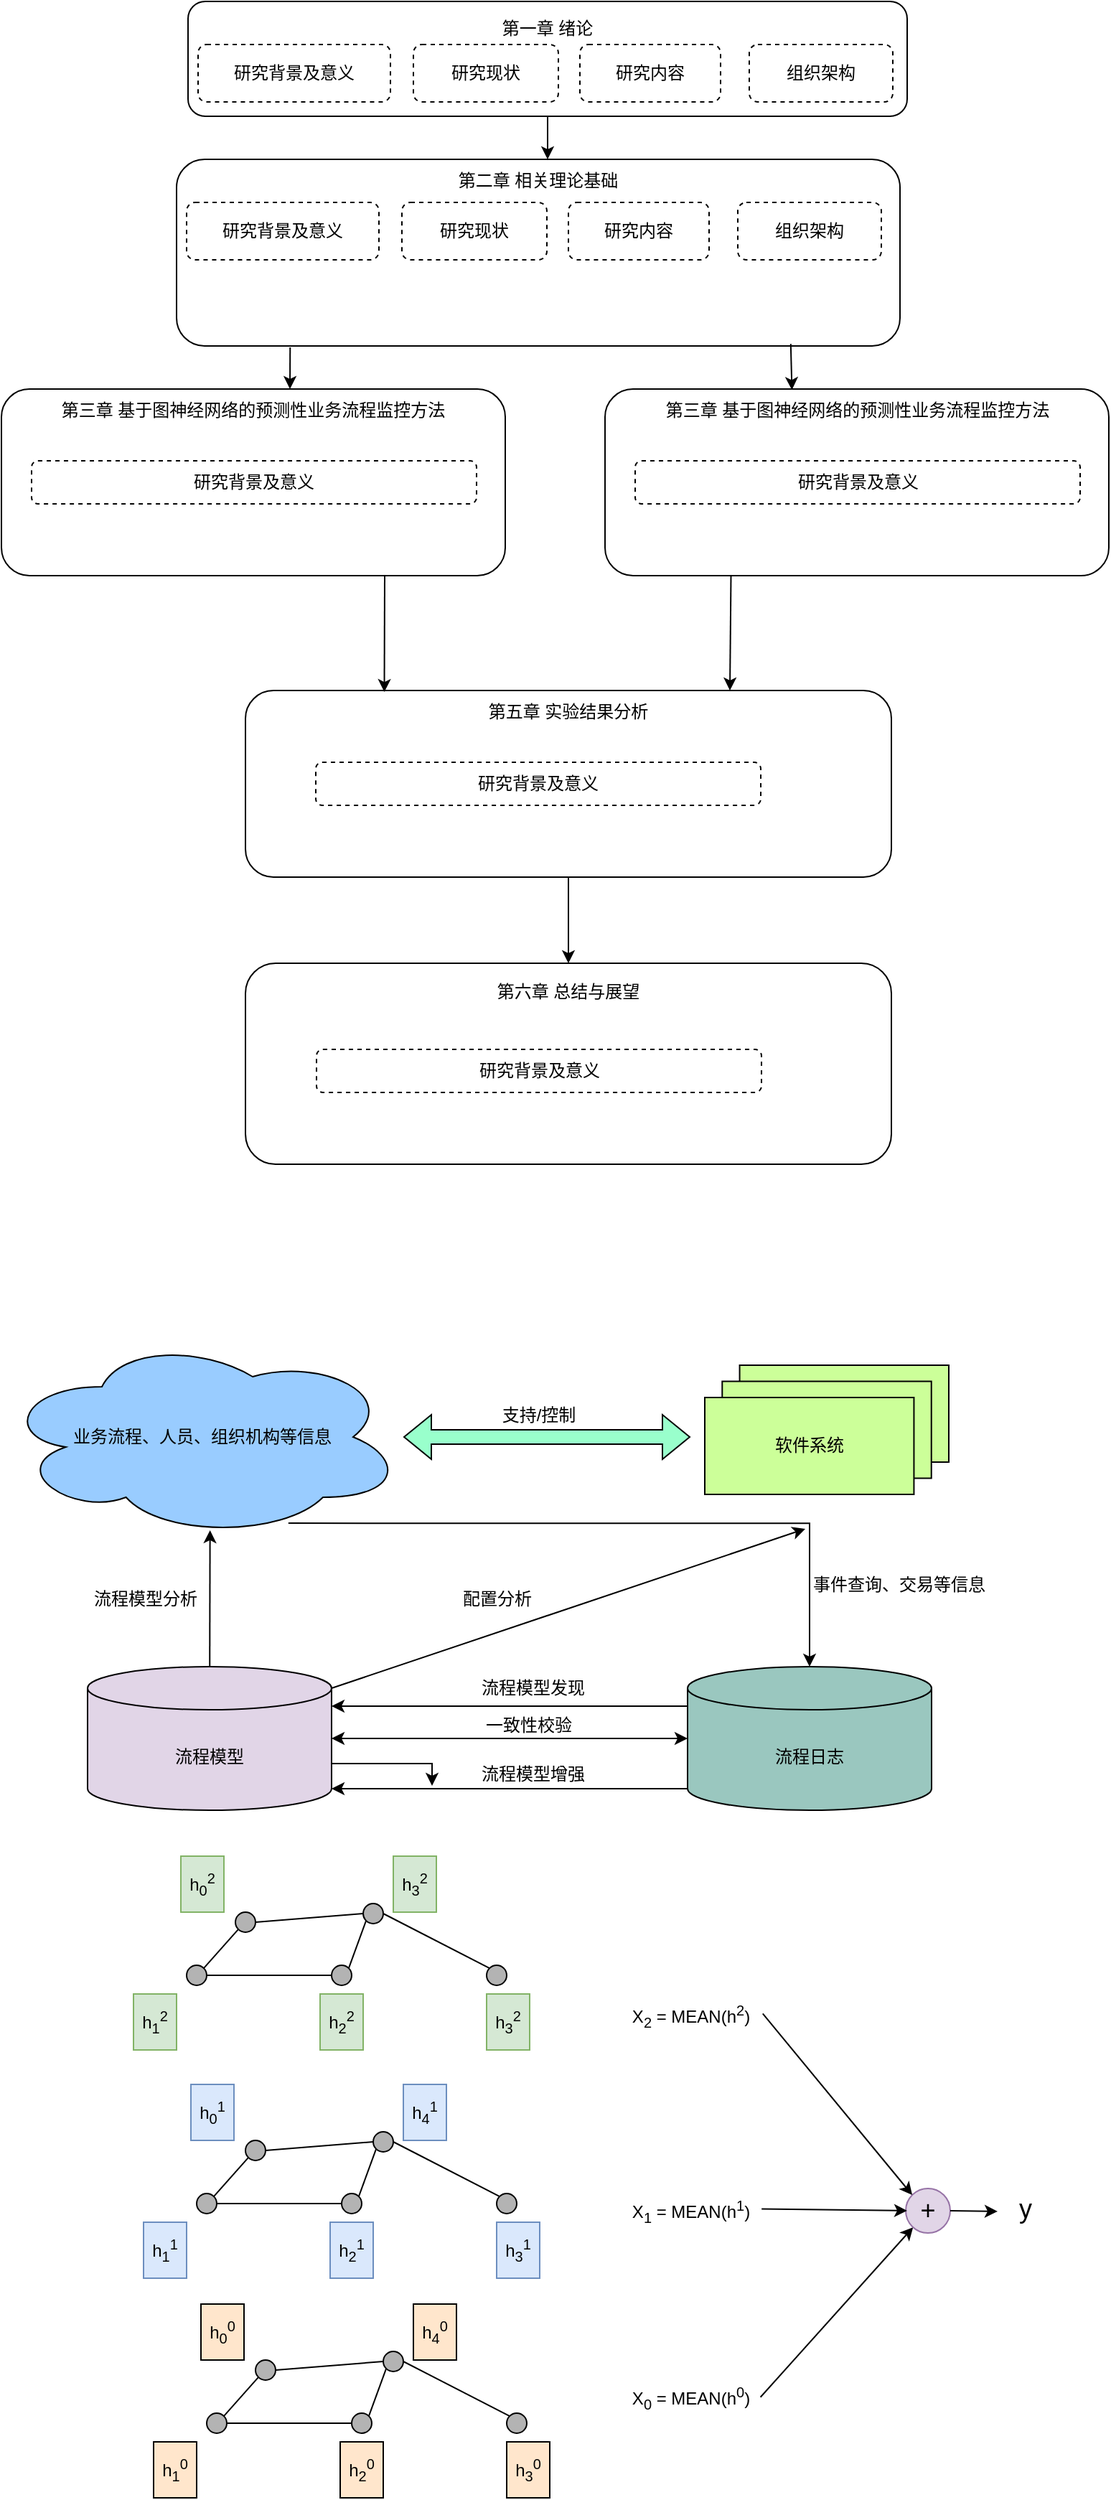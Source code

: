 <mxfile version="26.0.13">
  <diagram name="第 1 页" id="_QlsWhL8awDRomTz16vz">
    <mxGraphModel dx="939" dy="1727" grid="0" gridSize="10" guides="1" tooltips="1" connect="1" arrows="1" fold="1" page="1" pageScale="1" pageWidth="827" pageHeight="1169" math="0" shadow="0">
      <root>
        <mxCell id="0" />
        <mxCell id="1" parent="0" />
        <mxCell id="jZfTcSRhd4EUPfGEfvjz-1" value="业务流程、人员、组织机构等信息" style="ellipse;shape=cloud;whiteSpace=wrap;html=1;fillColor=#99CCFF;" parent="1" vertex="1">
          <mxGeometry x="40" y="70" width="280" height="140" as="geometry" />
        </mxCell>
        <mxCell id="jZfTcSRhd4EUPfGEfvjz-5" value="流程模型" style="shape=cylinder3;whiteSpace=wrap;html=1;boundedLbl=1;backgroundOutline=1;size=15;fillColor=#E1D5E7;" parent="1" vertex="1">
          <mxGeometry x="100" y="300" width="170" height="100" as="geometry" />
        </mxCell>
        <mxCell id="jZfTcSRhd4EUPfGEfvjz-6" value="流程日志" style="shape=cylinder3;whiteSpace=wrap;html=1;boundedLbl=1;backgroundOutline=1;size=15;fillColor=#9AC7BF;" parent="1" vertex="1">
          <mxGeometry x="518" y="300" width="170" height="100" as="geometry" />
        </mxCell>
        <mxCell id="jZfTcSRhd4EUPfGEfvjz-7" value="" style="shape=flexArrow;endArrow=classic;startArrow=classic;html=1;rounded=0;fillColor=#99FFCC;" parent="1" source="jZfTcSRhd4EUPfGEfvjz-1" edge="1">
          <mxGeometry width="100" height="100" relative="1" as="geometry">
            <mxPoint x="344" y="144.5" as="sourcePoint" />
            <mxPoint x="520" y="140" as="targetPoint" />
          </mxGeometry>
        </mxCell>
        <mxCell id="jZfTcSRhd4EUPfGEfvjz-9" value="支持/控制" style="text;html=1;align=center;verticalAlign=middle;resizable=0;points=[];autosize=1;strokeColor=none;fillColor=none;" parent="1" vertex="1">
          <mxGeometry x="379" y="110" width="70" height="30" as="geometry" />
        </mxCell>
        <mxCell id="jZfTcSRhd4EUPfGEfvjz-10" value="" style="endArrow=classic;html=1;rounded=0;entryX=0.519;entryY=0.964;entryDx=0;entryDy=0;entryPerimeter=0;" parent="1" source="jZfTcSRhd4EUPfGEfvjz-5" target="jZfTcSRhd4EUPfGEfvjz-1" edge="1">
          <mxGeometry width="50" height="50" relative="1" as="geometry">
            <mxPoint x="140" y="260" as="sourcePoint" />
            <mxPoint x="190" y="210" as="targetPoint" />
          </mxGeometry>
        </mxCell>
        <mxCell id="jZfTcSRhd4EUPfGEfvjz-12" value="" style="endArrow=classic;html=1;rounded=0;exitX=1;exitY=0;exitDx=0;exitDy=15;exitPerimeter=0;" parent="1" source="jZfTcSRhd4EUPfGEfvjz-5" edge="1">
          <mxGeometry width="50" height="50" relative="1" as="geometry">
            <mxPoint x="390" y="300" as="sourcePoint" />
            <mxPoint x="600" y="204" as="targetPoint" />
          </mxGeometry>
        </mxCell>
        <mxCell id="jZfTcSRhd4EUPfGEfvjz-13" value="" style="endArrow=classic;html=1;rounded=0;entryX=1;entryY=0;entryDx=0;entryDy=27.5;entryPerimeter=0;exitX=0;exitY=0;exitDx=0;exitDy=27.5;exitPerimeter=0;" parent="1" source="jZfTcSRhd4EUPfGEfvjz-6" target="jZfTcSRhd4EUPfGEfvjz-5" edge="1">
          <mxGeometry width="50" height="50" relative="1" as="geometry">
            <mxPoint x="420" y="380" as="sourcePoint" />
            <mxPoint x="510" y="328" as="targetPoint" />
          </mxGeometry>
        </mxCell>
        <mxCell id="jZfTcSRhd4EUPfGEfvjz-14" value="" style="endArrow=classic;startArrow=classic;html=1;rounded=0;exitX=1;exitY=0.5;exitDx=0;exitDy=0;exitPerimeter=0;entryX=0;entryY=0.5;entryDx=0;entryDy=0;entryPerimeter=0;" parent="1" source="jZfTcSRhd4EUPfGEfvjz-5" target="jZfTcSRhd4EUPfGEfvjz-6" edge="1">
          <mxGeometry width="50" height="50" relative="1" as="geometry">
            <mxPoint x="390" y="300" as="sourcePoint" />
            <mxPoint x="440" y="250" as="targetPoint" />
          </mxGeometry>
        </mxCell>
        <mxCell id="jZfTcSRhd4EUPfGEfvjz-15" value="" style="endArrow=classic;html=1;rounded=0;exitX=0;exitY=1;exitDx=0;exitDy=-15;exitPerimeter=0;entryX=1;entryY=1;entryDx=0;entryDy=-15;entryPerimeter=0;" parent="1" source="jZfTcSRhd4EUPfGEfvjz-6" target="jZfTcSRhd4EUPfGEfvjz-5" edge="1">
          <mxGeometry width="50" height="50" relative="1" as="geometry">
            <mxPoint x="390" y="300" as="sourcePoint" />
            <mxPoint x="280" y="360" as="targetPoint" />
          </mxGeometry>
        </mxCell>
        <mxCell id="jZfTcSRhd4EUPfGEfvjz-17" value="" style="endArrow=classic;html=1;rounded=0;edgeStyle=orthogonalEdgeStyle;exitX=0.714;exitY=0.929;exitDx=0;exitDy=0;exitPerimeter=0;entryX=0.5;entryY=0;entryDx=0;entryDy=0;entryPerimeter=0;" parent="1" source="jZfTcSRhd4EUPfGEfvjz-1" target="jZfTcSRhd4EUPfGEfvjz-6" edge="1">
          <mxGeometry width="50" height="50" relative="1" as="geometry">
            <mxPoint x="490" y="300" as="sourcePoint" />
            <mxPoint x="440" y="250" as="targetPoint" />
            <Array as="points">
              <mxPoint x="603" y="200" />
            </Array>
          </mxGeometry>
        </mxCell>
        <mxCell id="jZfTcSRhd4EUPfGEfvjz-18" value="" style="endArrow=classic;html=1;rounded=0;edgeStyle=orthogonalEdgeStyle;exitX=1;exitY=0;exitDx=0;exitDy=67.5;exitPerimeter=0;" parent="1" source="jZfTcSRhd4EUPfGEfvjz-5" edge="1">
          <mxGeometry width="50" height="50" relative="1" as="geometry">
            <mxPoint x="270" y="350" as="sourcePoint" />
            <mxPoint x="340" y="383" as="targetPoint" />
            <Array as="points">
              <mxPoint x="340" y="368" />
            </Array>
          </mxGeometry>
        </mxCell>
        <mxCell id="jZfTcSRhd4EUPfGEfvjz-19" value="" style="group" parent="1" vertex="1" connectable="0">
          <mxGeometry x="530" y="90" width="170" height="90" as="geometry" />
        </mxCell>
        <mxCell id="jZfTcSRhd4EUPfGEfvjz-2" value="软件系统" style="rounded=0;whiteSpace=wrap;html=1;fillColor=#CCFF99;" parent="jZfTcSRhd4EUPfGEfvjz-19" vertex="1">
          <mxGeometry x="24.286" width="145.714" height="67.5" as="geometry" />
        </mxCell>
        <mxCell id="jZfTcSRhd4EUPfGEfvjz-3" value="软件系统" style="rounded=0;whiteSpace=wrap;html=1;fillColor=#CCFF99;" parent="jZfTcSRhd4EUPfGEfvjz-19" vertex="1">
          <mxGeometry x="12.143" y="11.25" width="145.714" height="67.5" as="geometry" />
        </mxCell>
        <mxCell id="jZfTcSRhd4EUPfGEfvjz-4" value="软件系统" style="rounded=0;whiteSpace=wrap;html=1;fillColor=#CCFF99;" parent="jZfTcSRhd4EUPfGEfvjz-19" vertex="1">
          <mxGeometry y="22.5" width="145.714" height="67.5" as="geometry" />
        </mxCell>
        <mxCell id="jZfTcSRhd4EUPfGEfvjz-20" value="流程模型分析" style="text;html=1;align=center;verticalAlign=middle;resizable=0;points=[];autosize=1;strokeColor=none;fillColor=none;" parent="1" vertex="1">
          <mxGeometry x="90" y="238" width="100" height="30" as="geometry" />
        </mxCell>
        <mxCell id="jZfTcSRhd4EUPfGEfvjz-21" value="配置分析" style="text;html=1;align=center;verticalAlign=middle;resizable=0;points=[];autosize=1;strokeColor=none;fillColor=none;" parent="1" vertex="1">
          <mxGeometry x="350" y="238" width="70" height="30" as="geometry" />
        </mxCell>
        <mxCell id="jZfTcSRhd4EUPfGEfvjz-22" value="事件查询、交易等信息" style="text;html=1;align=center;verticalAlign=middle;resizable=0;points=[];autosize=1;strokeColor=none;fillColor=none;" parent="1" vertex="1">
          <mxGeometry x="595" y="228" width="140" height="30" as="geometry" />
        </mxCell>
        <mxCell id="jZfTcSRhd4EUPfGEfvjz-23" value="流程模型发现" style="text;html=1;align=center;verticalAlign=middle;resizable=0;points=[];autosize=1;strokeColor=none;fillColor=none;" parent="1" vertex="1">
          <mxGeometry x="360" y="300" width="100" height="30" as="geometry" />
        </mxCell>
        <mxCell id="jZfTcSRhd4EUPfGEfvjz-24" value="一致性校验" style="text;html=1;align=center;verticalAlign=middle;resizable=0;points=[];autosize=1;strokeColor=none;fillColor=none;" parent="1" vertex="1">
          <mxGeometry x="367" y="326" width="80" height="30" as="geometry" />
        </mxCell>
        <mxCell id="jZfTcSRhd4EUPfGEfvjz-25" value="流程模型增强" style="text;html=1;align=center;verticalAlign=middle;resizable=0;points=[];autosize=1;strokeColor=none;fillColor=none;" parent="1" vertex="1">
          <mxGeometry x="360" y="360" width="100" height="30" as="geometry" />
        </mxCell>
        <mxCell id="jZfTcSRhd4EUPfGEfvjz-27" value="h&lt;sub&gt;1&lt;/sub&gt;&lt;sup&gt;2&lt;/sup&gt;" style="rounded=0;whiteSpace=wrap;html=1;fillColor=#d5e8d4;strokeColor=#82b366;" parent="1" vertex="1">
          <mxGeometry x="132" y="528" width="30" height="39" as="geometry" />
        </mxCell>
        <mxCell id="jZfTcSRhd4EUPfGEfvjz-28" value="h&lt;sub&gt;0&lt;/sub&gt;&lt;sup&gt;2&lt;/sup&gt;" style="rounded=0;whiteSpace=wrap;html=1;fillColor=#d5e8d4;strokeColor=#82b366;" parent="1" vertex="1">
          <mxGeometry x="165" y="432" width="30" height="39" as="geometry" />
        </mxCell>
        <mxCell id="jZfTcSRhd4EUPfGEfvjz-29" value="h&lt;sub&gt;3&lt;/sub&gt;&lt;sup&gt;2&lt;/sup&gt;" style="rounded=0;whiteSpace=wrap;html=1;fillColor=#d5e8d4;strokeColor=#82b366;" parent="1" vertex="1">
          <mxGeometry x="313" y="432" width="30" height="39" as="geometry" />
        </mxCell>
        <mxCell id="jZfTcSRhd4EUPfGEfvjz-30" value="h&lt;sub&gt;2&lt;/sub&gt;&lt;sup&gt;2&lt;/sup&gt;" style="rounded=0;whiteSpace=wrap;html=1;fillColor=#d5e8d4;strokeColor=#82b366;" parent="1" vertex="1">
          <mxGeometry x="262" y="528" width="30" height="39" as="geometry" />
        </mxCell>
        <mxCell id="jZfTcSRhd4EUPfGEfvjz-31" value="h&lt;sub&gt;3&lt;/sub&gt;&lt;sup&gt;2&lt;/sup&gt;" style="rounded=0;whiteSpace=wrap;html=1;fillColor=#d5e8d4;strokeColor=#82b366;" parent="1" vertex="1">
          <mxGeometry x="378" y="528" width="30" height="39" as="geometry" />
        </mxCell>
        <mxCell id="jZfTcSRhd4EUPfGEfvjz-32" value="&lt;span style=&quot;color: rgba(0, 0, 0, 0); font-family: monospace; font-size: 0px; text-align: start; text-wrap-mode: nowrap;&quot;&gt;%3CmxGraphModel%3E%3Croot%3E%3CmxCell%20id%3D%220%22%2F%3E%3CmxCell%20id%3D%221%22%20parent%3D%220%22%2F%3E%3CmxCell%20id%3D%222%22%20value%3D%22%22%20style%3D%22ellipse%3BwhiteSpace%3Dwrap%3Bhtml%3D1%3Baspect%3Dfixed%3B%22%20vertex%3D%221%22%20parent%3D%221%22%3E%3CmxGeometry%20x%3D%22203%22%20y%3D%22465%22%20width%3D%2214%22%20height%3D%2214%22%20as%3D%22geometry%22%2F%3E%3C%2FmxCell%3E%3C%2Froot%3E%3C%2FmxGraphModel%3E&lt;/span&gt;" style="ellipse;whiteSpace=wrap;html=1;aspect=fixed;fillColor=#B3B3B3;" parent="1" vertex="1">
          <mxGeometry x="203" y="471" width="14" height="14" as="geometry" />
        </mxCell>
        <mxCell id="jZfTcSRhd4EUPfGEfvjz-33" value="" style="ellipse;whiteSpace=wrap;html=1;aspect=fixed;fillColor=#B3B3B3;" parent="1" vertex="1">
          <mxGeometry x="292" y="465" width="14" height="14" as="geometry" />
        </mxCell>
        <mxCell id="jZfTcSRhd4EUPfGEfvjz-34" value="&lt;span style=&quot;color: rgba(0, 0, 0, 0); font-family: monospace; font-size: 0px; text-align: start; text-wrap-mode: nowrap;&quot;&gt;%3CmxGraphModel%3E%3Croot%3E%3CmxCell%20id%3D%220%22%2F%3E%3CmxCell%20id%3D%221%22%20parent%3D%220%22%2F%3E%3CmxCell%20id%3D%222%22%20value%3D%22%22%20style%3D%22ellipse%3BwhiteSpace%3Dwrap%3Bhtml%3D1%3Baspect%3Dfixed%3B%22%20vertex%3D%221%22%20parent%3D%221%22%3E%3CmxGeometry%20x%3D%22203%22%20y%3D%22465%22%20width%3D%2214%22%20height%3D%2214%22%20as%3D%22geometry%22%2F%3E%3C%2FmxCell%3E%3C%2Froot%3E%3C%2FmxGraphModel%3E&lt;/span&gt;" style="ellipse;whiteSpace=wrap;html=1;aspect=fixed;fillColor=#B3B3B3;" parent="1" vertex="1">
          <mxGeometry x="169" y="508" width="14" height="14" as="geometry" />
        </mxCell>
        <mxCell id="jZfTcSRhd4EUPfGEfvjz-35" value="&lt;span style=&quot;color: rgba(0, 0, 0, 0); font-family: monospace; font-size: 0px; text-align: start; text-wrap-mode: nowrap;&quot;&gt;%3CmxGraphModel%3E%3Croot%3E%3CmxCell%20id%3D%220%22%2F%3E%3CmxCell%20id%3D%221%22%20parent%3D%220%22%2F%3E%3CmxCell%20id%3D%222%22%20value%3D%22%22%20style%3D%22ellipse%3BwhiteSpace%3Dwrap%3Bhtml%3D1%3Baspect%3Dfixed%3B%22%20vertex%3D%221%22%20parent%3D%221%22%3E%3CmxGeometry%20x%3D%22203%22%20y%3D%22465%22%20width%3D%2214%22%20height%3D%2214%22%20as%3D%22geometry%22%2F%3E%3C%2FmxCell%3E%3C%2Froot%3E%3C%2FmxGraphModel%3E&lt;/span&gt;" style="ellipse;whiteSpace=wrap;html=1;aspect=fixed;fillColor=#B3B3B3;" parent="1" vertex="1">
          <mxGeometry x="270" y="508" width="14" height="14" as="geometry" />
        </mxCell>
        <mxCell id="jZfTcSRhd4EUPfGEfvjz-36" value="&lt;span style=&quot;color: rgba(0, 0, 0, 0); font-family: monospace; font-size: 0px; text-align: start; text-wrap-mode: nowrap;&quot;&gt;%3CmxGraphModel%3E%3Croot%3E%3CmxCell%20id%3D%220%22%2F%3E%3CmxCell%20id%3D%221%22%20parent%3D%220%22%2F%3E%3CmxCell%20id%3D%222%22%20value%3D%22%22%20style%3D%22ellipse%3BwhiteSpace%3Dwrap%3Bhtml%3D1%3Baspect%3Dfixed%3B%22%20vertex%3D%221%22%20parent%3D%221%22%3E%3CmxGeometry%20x%3D%22203%22%20y%3D%22465%22%20width%3D%2214%22%20height%3D%2214%22%20as%3D%22geometry%22%2F%3E%3C%2FmxCell%3E%3C%2Froot%3E%3C%2FmxGraphModel%3E&lt;/span&gt;" style="ellipse;whiteSpace=wrap;html=1;aspect=fixed;fillColor=#B3B3B3;" parent="1" vertex="1">
          <mxGeometry x="378" y="508" width="14" height="14" as="geometry" />
        </mxCell>
        <mxCell id="jZfTcSRhd4EUPfGEfvjz-39" value="" style="endArrow=none;html=1;rounded=0;exitX=1;exitY=0;exitDx=0;exitDy=0;entryX=0;entryY=1;entryDx=0;entryDy=0;" parent="1" source="jZfTcSRhd4EUPfGEfvjz-34" target="jZfTcSRhd4EUPfGEfvjz-32" edge="1">
          <mxGeometry width="50" height="50" relative="1" as="geometry">
            <mxPoint x="266" y="602" as="sourcePoint" />
            <mxPoint x="316" y="552" as="targetPoint" />
          </mxGeometry>
        </mxCell>
        <mxCell id="jZfTcSRhd4EUPfGEfvjz-40" value="" style="endArrow=none;html=1;rounded=0;exitX=1;exitY=0.5;exitDx=0;exitDy=0;entryX=0;entryY=0.5;entryDx=0;entryDy=0;" parent="1" source="jZfTcSRhd4EUPfGEfvjz-34" target="jZfTcSRhd4EUPfGEfvjz-35" edge="1">
          <mxGeometry width="50" height="50" relative="1" as="geometry">
            <mxPoint x="191" y="520" as="sourcePoint" />
            <mxPoint x="215" y="493" as="targetPoint" />
          </mxGeometry>
        </mxCell>
        <mxCell id="jZfTcSRhd4EUPfGEfvjz-41" value="" style="endArrow=none;html=1;rounded=0;exitX=0;exitY=0.5;exitDx=0;exitDy=0;entryX=1;entryY=0.5;entryDx=0;entryDy=0;" parent="1" source="jZfTcSRhd4EUPfGEfvjz-33" target="jZfTcSRhd4EUPfGEfvjz-32" edge="1">
          <mxGeometry width="50" height="50" relative="1" as="geometry">
            <mxPoint x="201" y="530" as="sourcePoint" />
            <mxPoint x="225" y="503" as="targetPoint" />
          </mxGeometry>
        </mxCell>
        <mxCell id="jZfTcSRhd4EUPfGEfvjz-42" value="" style="endArrow=none;html=1;rounded=0;exitX=1;exitY=0;exitDx=0;exitDy=0;entryX=0;entryY=1;entryDx=0;entryDy=0;" parent="1" source="jZfTcSRhd4EUPfGEfvjz-35" target="jZfTcSRhd4EUPfGEfvjz-33" edge="1">
          <mxGeometry width="50" height="50" relative="1" as="geometry">
            <mxPoint x="211" y="540" as="sourcePoint" />
            <mxPoint x="235" y="513" as="targetPoint" />
          </mxGeometry>
        </mxCell>
        <mxCell id="jZfTcSRhd4EUPfGEfvjz-43" value="" style="endArrow=none;html=1;rounded=0;exitX=0;exitY=0;exitDx=0;exitDy=0;entryX=1;entryY=0.5;entryDx=0;entryDy=0;entryPerimeter=0;" parent="1" source="jZfTcSRhd4EUPfGEfvjz-36" target="jZfTcSRhd4EUPfGEfvjz-33" edge="1">
          <mxGeometry width="50" height="50" relative="1" as="geometry">
            <mxPoint x="221" y="550" as="sourcePoint" />
            <mxPoint x="245" y="523" as="targetPoint" />
          </mxGeometry>
        </mxCell>
        <mxCell id="jZfTcSRhd4EUPfGEfvjz-44" value="h&lt;sub&gt;1&lt;/sub&gt;&lt;sup&gt;1&lt;/sup&gt;" style="rounded=0;whiteSpace=wrap;html=1;fillColor=#dae8fc;strokeColor=#6c8ebf;" parent="1" vertex="1">
          <mxGeometry x="139" y="687" width="30" height="39" as="geometry" />
        </mxCell>
        <mxCell id="jZfTcSRhd4EUPfGEfvjz-45" value="h&lt;sub&gt;0&lt;/sub&gt;&lt;sup&gt;1&lt;/sup&gt;" style="rounded=0;whiteSpace=wrap;html=1;fillColor=#dae8fc;strokeColor=#6c8ebf;" parent="1" vertex="1">
          <mxGeometry x="172" y="591" width="30" height="39" as="geometry" />
        </mxCell>
        <mxCell id="jZfTcSRhd4EUPfGEfvjz-46" value="h&lt;sub&gt;4&lt;/sub&gt;&lt;sup&gt;1&lt;/sup&gt;" style="rounded=0;whiteSpace=wrap;html=1;fillColor=#dae8fc;strokeColor=#6c8ebf;" parent="1" vertex="1">
          <mxGeometry x="320" y="591" width="30" height="39" as="geometry" />
        </mxCell>
        <mxCell id="jZfTcSRhd4EUPfGEfvjz-47" value="h&lt;sub&gt;2&lt;/sub&gt;&lt;sup&gt;1&lt;/sup&gt;" style="rounded=0;whiteSpace=wrap;html=1;fillColor=#dae8fc;strokeColor=#6c8ebf;" parent="1" vertex="1">
          <mxGeometry x="269" y="687" width="30" height="39" as="geometry" />
        </mxCell>
        <mxCell id="jZfTcSRhd4EUPfGEfvjz-48" value="h&lt;sub&gt;3&lt;/sub&gt;&lt;sup&gt;1&lt;/sup&gt;" style="rounded=0;whiteSpace=wrap;html=1;fillColor=#dae8fc;strokeColor=#6c8ebf;" parent="1" vertex="1">
          <mxGeometry x="385" y="687" width="30" height="39" as="geometry" />
        </mxCell>
        <mxCell id="jZfTcSRhd4EUPfGEfvjz-49" value="&lt;span style=&quot;color: rgba(0, 0, 0, 0); font-family: monospace; font-size: 0px; text-align: start; text-wrap-mode: nowrap;&quot;&gt;%3CmxGraphModel%3E%3Croot%3E%3CmxCell%20id%3D%220%22%2F%3E%3CmxCell%20id%3D%221%22%20parent%3D%220%22%2F%3E%3CmxCell%20id%3D%222%22%20value%3D%22%22%20style%3D%22ellipse%3BwhiteSpace%3Dwrap%3Bhtml%3D1%3Baspect%3Dfixed%3B%22%20vertex%3D%221%22%20parent%3D%221%22%3E%3CmxGeometry%20x%3D%22203%22%20y%3D%22465%22%20width%3D%2214%22%20height%3D%2214%22%20as%3D%22geometry%22%2F%3E%3C%2FmxCell%3E%3C%2Froot%3E%3C%2FmxGraphModel%3E&lt;/span&gt;" style="ellipse;whiteSpace=wrap;html=1;aspect=fixed;fillColor=#B3B3B3;" parent="1" vertex="1">
          <mxGeometry x="210" y="630" width="14" height="14" as="geometry" />
        </mxCell>
        <mxCell id="jZfTcSRhd4EUPfGEfvjz-50" value="" style="ellipse;whiteSpace=wrap;html=1;aspect=fixed;fillColor=#B3B3B3;" parent="1" vertex="1">
          <mxGeometry x="299" y="624" width="14" height="14" as="geometry" />
        </mxCell>
        <mxCell id="jZfTcSRhd4EUPfGEfvjz-51" value="&lt;span style=&quot;color: rgba(0, 0, 0, 0); font-family: monospace; font-size: 0px; text-align: start; text-wrap-mode: nowrap;&quot;&gt;%3CmxGraphModel%3E%3Croot%3E%3CmxCell%20id%3D%220%22%2F%3E%3CmxCell%20id%3D%221%22%20parent%3D%220%22%2F%3E%3CmxCell%20id%3D%222%22%20value%3D%22%22%20style%3D%22ellipse%3BwhiteSpace%3Dwrap%3Bhtml%3D1%3Baspect%3Dfixed%3B%22%20vertex%3D%221%22%20parent%3D%221%22%3E%3CmxGeometry%20x%3D%22203%22%20y%3D%22465%22%20width%3D%2214%22%20height%3D%2214%22%20as%3D%22geometry%22%2F%3E%3C%2FmxCell%3E%3C%2Froot%3E%3C%2FmxGraphModel%3E&lt;/span&gt;" style="ellipse;whiteSpace=wrap;html=1;aspect=fixed;fillColor=#B3B3B3;" parent="1" vertex="1">
          <mxGeometry x="176" y="667" width="14" height="14" as="geometry" />
        </mxCell>
        <mxCell id="jZfTcSRhd4EUPfGEfvjz-52" value="&lt;span style=&quot;color: rgba(0, 0, 0, 0); font-family: monospace; font-size: 0px; text-align: start; text-wrap-mode: nowrap;&quot;&gt;%3CmxGraphModel%3E%3Croot%3E%3CmxCell%20id%3D%220%22%2F%3E%3CmxCell%20id%3D%221%22%20parent%3D%220%22%2F%3E%3CmxCell%20id%3D%222%22%20value%3D%22%22%20style%3D%22ellipse%3BwhiteSpace%3Dwrap%3Bhtml%3D1%3Baspect%3Dfixed%3B%22%20vertex%3D%221%22%20parent%3D%221%22%3E%3CmxGeometry%20x%3D%22203%22%20y%3D%22465%22%20width%3D%2214%22%20height%3D%2214%22%20as%3D%22geometry%22%2F%3E%3C%2FmxCell%3E%3C%2Froot%3E%3C%2FmxGraphModel%3E&lt;/span&gt;" style="ellipse;whiteSpace=wrap;html=1;aspect=fixed;fillColor=#B3B3B3;" parent="1" vertex="1">
          <mxGeometry x="277" y="667" width="14" height="14" as="geometry" />
        </mxCell>
        <mxCell id="jZfTcSRhd4EUPfGEfvjz-53" value="&lt;span style=&quot;color: rgba(0, 0, 0, 0); font-family: monospace; font-size: 0px; text-align: start; text-wrap-mode: nowrap;&quot;&gt;%3CmxGraphModel%3E%3Croot%3E%3CmxCell%20id%3D%220%22%2F%3E%3CmxCell%20id%3D%221%22%20parent%3D%220%22%2F%3E%3CmxCell%20id%3D%222%22%20value%3D%22%22%20style%3D%22ellipse%3BwhiteSpace%3Dwrap%3Bhtml%3D1%3Baspect%3Dfixed%3B%22%20vertex%3D%221%22%20parent%3D%221%22%3E%3CmxGeometry%20x%3D%22203%22%20y%3D%22465%22%20width%3D%2214%22%20height%3D%2214%22%20as%3D%22geometry%22%2F%3E%3C%2FmxCell%3E%3C%2Froot%3E%3C%2FmxGraphModel%3E&lt;/span&gt;" style="ellipse;whiteSpace=wrap;html=1;aspect=fixed;fillColor=#B3B3B3;" parent="1" vertex="1">
          <mxGeometry x="385" y="667" width="14" height="14" as="geometry" />
        </mxCell>
        <mxCell id="jZfTcSRhd4EUPfGEfvjz-54" value="" style="endArrow=none;html=1;rounded=0;exitX=1;exitY=0;exitDx=0;exitDy=0;entryX=0;entryY=1;entryDx=0;entryDy=0;" parent="1" source="jZfTcSRhd4EUPfGEfvjz-51" target="jZfTcSRhd4EUPfGEfvjz-49" edge="1">
          <mxGeometry width="50" height="50" relative="1" as="geometry">
            <mxPoint x="273" y="761" as="sourcePoint" />
            <mxPoint x="323" y="711" as="targetPoint" />
          </mxGeometry>
        </mxCell>
        <mxCell id="jZfTcSRhd4EUPfGEfvjz-55" value="" style="endArrow=none;html=1;rounded=0;exitX=1;exitY=0.5;exitDx=0;exitDy=0;entryX=0;entryY=0.5;entryDx=0;entryDy=0;" parent="1" source="jZfTcSRhd4EUPfGEfvjz-51" target="jZfTcSRhd4EUPfGEfvjz-52" edge="1">
          <mxGeometry width="50" height="50" relative="1" as="geometry">
            <mxPoint x="198" y="679" as="sourcePoint" />
            <mxPoint x="222" y="652" as="targetPoint" />
          </mxGeometry>
        </mxCell>
        <mxCell id="jZfTcSRhd4EUPfGEfvjz-56" value="" style="endArrow=none;html=1;rounded=0;exitX=0;exitY=0.5;exitDx=0;exitDy=0;entryX=1;entryY=0.5;entryDx=0;entryDy=0;" parent="1" source="jZfTcSRhd4EUPfGEfvjz-50" target="jZfTcSRhd4EUPfGEfvjz-49" edge="1">
          <mxGeometry width="50" height="50" relative="1" as="geometry">
            <mxPoint x="208" y="689" as="sourcePoint" />
            <mxPoint x="232" y="662" as="targetPoint" />
          </mxGeometry>
        </mxCell>
        <mxCell id="jZfTcSRhd4EUPfGEfvjz-57" value="" style="endArrow=none;html=1;rounded=0;exitX=1;exitY=0;exitDx=0;exitDy=0;entryX=0;entryY=1;entryDx=0;entryDy=0;" parent="1" source="jZfTcSRhd4EUPfGEfvjz-52" target="jZfTcSRhd4EUPfGEfvjz-50" edge="1">
          <mxGeometry width="50" height="50" relative="1" as="geometry">
            <mxPoint x="218" y="699" as="sourcePoint" />
            <mxPoint x="242" y="672" as="targetPoint" />
          </mxGeometry>
        </mxCell>
        <mxCell id="jZfTcSRhd4EUPfGEfvjz-58" value="" style="endArrow=none;html=1;rounded=0;exitX=0;exitY=0;exitDx=0;exitDy=0;entryX=1;entryY=0.5;entryDx=0;entryDy=0;entryPerimeter=0;" parent="1" source="jZfTcSRhd4EUPfGEfvjz-53" target="jZfTcSRhd4EUPfGEfvjz-50" edge="1">
          <mxGeometry width="50" height="50" relative="1" as="geometry">
            <mxPoint x="228" y="709" as="sourcePoint" />
            <mxPoint x="252" y="682" as="targetPoint" />
          </mxGeometry>
        </mxCell>
        <mxCell id="jZfTcSRhd4EUPfGEfvjz-74" value="h&lt;sub&gt;1&lt;/sub&gt;&lt;sup&gt;0&lt;/sup&gt;" style="rounded=0;whiteSpace=wrap;html=1;fillColor=#FFE6CC;" parent="1" vertex="1">
          <mxGeometry x="146" y="840" width="30" height="39" as="geometry" />
        </mxCell>
        <mxCell id="jZfTcSRhd4EUPfGEfvjz-75" value="h&lt;sub&gt;0&lt;/sub&gt;&lt;sup&gt;0&lt;/sup&gt;" style="rounded=0;whiteSpace=wrap;html=1;fillColor=#FFE6CC;" parent="1" vertex="1">
          <mxGeometry x="179" y="744" width="30" height="39" as="geometry" />
        </mxCell>
        <mxCell id="jZfTcSRhd4EUPfGEfvjz-76" value="h&lt;sub&gt;4&lt;/sub&gt;&lt;sup&gt;0&lt;/sup&gt;" style="rounded=0;whiteSpace=wrap;html=1;fillColor=#FFE6CC;" parent="1" vertex="1">
          <mxGeometry x="327" y="744" width="30" height="39" as="geometry" />
        </mxCell>
        <mxCell id="jZfTcSRhd4EUPfGEfvjz-77" value="h&lt;sub&gt;2&lt;/sub&gt;&lt;sup&gt;0&lt;/sup&gt;" style="rounded=0;whiteSpace=wrap;html=1;fillColor=#FFE6CC;" parent="1" vertex="1">
          <mxGeometry x="276" y="840" width="30" height="39" as="geometry" />
        </mxCell>
        <mxCell id="jZfTcSRhd4EUPfGEfvjz-78" value="h&lt;sub&gt;3&lt;/sub&gt;&lt;sup&gt;0&lt;/sup&gt;" style="rounded=0;whiteSpace=wrap;html=1;fillColor=#FFE6CC;" parent="1" vertex="1">
          <mxGeometry x="392" y="840" width="30" height="39" as="geometry" />
        </mxCell>
        <mxCell id="jZfTcSRhd4EUPfGEfvjz-79" value="&lt;span style=&quot;color: rgba(0, 0, 0, 0); font-family: monospace; font-size: 0px; text-align: start; text-wrap-mode: nowrap;&quot;&gt;%3CmxGraphModel%3E%3Croot%3E%3CmxCell%20id%3D%220%22%2F%3E%3CmxCell%20id%3D%221%22%20parent%3D%220%22%2F%3E%3CmxCell%20id%3D%222%22%20value%3D%22%22%20style%3D%22ellipse%3BwhiteSpace%3Dwrap%3Bhtml%3D1%3Baspect%3Dfixed%3B%22%20vertex%3D%221%22%20parent%3D%221%22%3E%3CmxGeometry%20x%3D%22203%22%20y%3D%22465%22%20width%3D%2214%22%20height%3D%2214%22%20as%3D%22geometry%22%2F%3E%3C%2FmxCell%3E%3C%2Froot%3E%3C%2FmxGraphModel%3E&lt;/span&gt;" style="ellipse;whiteSpace=wrap;html=1;aspect=fixed;fillColor=#B3B3B3;" parent="1" vertex="1">
          <mxGeometry x="217" y="783" width="14" height="14" as="geometry" />
        </mxCell>
        <mxCell id="jZfTcSRhd4EUPfGEfvjz-80" value="" style="ellipse;whiteSpace=wrap;html=1;aspect=fixed;fillColor=#B3B3B3;" parent="1" vertex="1">
          <mxGeometry x="306" y="777" width="14" height="14" as="geometry" />
        </mxCell>
        <mxCell id="jZfTcSRhd4EUPfGEfvjz-81" value="&lt;span style=&quot;color: rgba(0, 0, 0, 0); font-family: monospace; font-size: 0px; text-align: start; text-wrap-mode: nowrap;&quot;&gt;%3CmxGraphModel%3E%3Croot%3E%3CmxCell%20id%3D%220%22%2F%3E%3CmxCell%20id%3D%221%22%20parent%3D%220%22%2F%3E%3CmxCell%20id%3D%222%22%20value%3D%22%22%20style%3D%22ellipse%3BwhiteSpace%3Dwrap%3Bhtml%3D1%3Baspect%3Dfixed%3B%22%20vertex%3D%221%22%20parent%3D%221%22%3E%3CmxGeometry%20x%3D%22203%22%20y%3D%22465%22%20width%3D%2214%22%20height%3D%2214%22%20as%3D%22geometry%22%2F%3E%3C%2FmxCell%3E%3C%2Froot%3E%3C%2FmxGraphModel%3E&lt;/span&gt;" style="ellipse;whiteSpace=wrap;html=1;aspect=fixed;fillColor=#B3B3B3;" parent="1" vertex="1">
          <mxGeometry x="183" y="820" width="14" height="14" as="geometry" />
        </mxCell>
        <mxCell id="jZfTcSRhd4EUPfGEfvjz-82" value="&lt;span style=&quot;color: rgba(0, 0, 0, 0); font-family: monospace; font-size: 0px; text-align: start; text-wrap-mode: nowrap;&quot;&gt;%3CmxGraphModel%3E%3Croot%3E%3CmxCell%20id%3D%220%22%2F%3E%3CmxCell%20id%3D%221%22%20parent%3D%220%22%2F%3E%3CmxCell%20id%3D%222%22%20value%3D%22%22%20style%3D%22ellipse%3BwhiteSpace%3Dwrap%3Bhtml%3D1%3Baspect%3Dfixed%3B%22%20vertex%3D%221%22%20parent%3D%221%22%3E%3CmxGeometry%20x%3D%22203%22%20y%3D%22465%22%20width%3D%2214%22%20height%3D%2214%22%20as%3D%22geometry%22%2F%3E%3C%2FmxCell%3E%3C%2Froot%3E%3C%2FmxGraphModel%3E&lt;/span&gt;" style="ellipse;whiteSpace=wrap;html=1;aspect=fixed;fillColor=#B3B3B3;" parent="1" vertex="1">
          <mxGeometry x="284" y="820" width="14" height="14" as="geometry" />
        </mxCell>
        <mxCell id="jZfTcSRhd4EUPfGEfvjz-83" value="&lt;span style=&quot;color: rgba(0, 0, 0, 0); font-family: monospace; font-size: 0px; text-align: start; text-wrap-mode: nowrap;&quot;&gt;%3CmxGraphModel%3E%3Croot%3E%3CmxCell%20id%3D%220%22%2F%3E%3CmxCell%20id%3D%221%22%20parent%3D%220%22%2F%3E%3CmxCell%20id%3D%222%22%20value%3D%22%22%20style%3D%22ellipse%3BwhiteSpace%3Dwrap%3Bhtml%3D1%3Baspect%3Dfixed%3B%22%20vertex%3D%221%22%20parent%3D%221%22%3E%3CmxGeometry%20x%3D%22203%22%20y%3D%22465%22%20width%3D%2214%22%20height%3D%2214%22%20as%3D%22geometry%22%2F%3E%3C%2FmxCell%3E%3C%2Froot%3E%3C%2FmxGraphModel%3E&lt;/span&gt;" style="ellipse;whiteSpace=wrap;html=1;aspect=fixed;fillColor=#B3B3B3;" parent="1" vertex="1">
          <mxGeometry x="392" y="820" width="14" height="14" as="geometry" />
        </mxCell>
        <mxCell id="jZfTcSRhd4EUPfGEfvjz-84" value="" style="endArrow=none;html=1;rounded=0;exitX=1;exitY=0;exitDx=0;exitDy=0;entryX=0;entryY=1;entryDx=0;entryDy=0;" parent="1" source="jZfTcSRhd4EUPfGEfvjz-81" target="jZfTcSRhd4EUPfGEfvjz-79" edge="1">
          <mxGeometry width="50" height="50" relative="1" as="geometry">
            <mxPoint x="280" y="914" as="sourcePoint" />
            <mxPoint x="330" y="864" as="targetPoint" />
          </mxGeometry>
        </mxCell>
        <mxCell id="jZfTcSRhd4EUPfGEfvjz-85" value="" style="endArrow=none;html=1;rounded=0;exitX=1;exitY=0.5;exitDx=0;exitDy=0;entryX=0;entryY=0.5;entryDx=0;entryDy=0;" parent="1" source="jZfTcSRhd4EUPfGEfvjz-81" target="jZfTcSRhd4EUPfGEfvjz-82" edge="1">
          <mxGeometry width="50" height="50" relative="1" as="geometry">
            <mxPoint x="205" y="832" as="sourcePoint" />
            <mxPoint x="229" y="805" as="targetPoint" />
          </mxGeometry>
        </mxCell>
        <mxCell id="jZfTcSRhd4EUPfGEfvjz-86" value="" style="endArrow=none;html=1;rounded=0;exitX=0;exitY=0.5;exitDx=0;exitDy=0;entryX=1;entryY=0.5;entryDx=0;entryDy=0;" parent="1" source="jZfTcSRhd4EUPfGEfvjz-80" target="jZfTcSRhd4EUPfGEfvjz-79" edge="1">
          <mxGeometry width="50" height="50" relative="1" as="geometry">
            <mxPoint x="215" y="842" as="sourcePoint" />
            <mxPoint x="239" y="815" as="targetPoint" />
          </mxGeometry>
        </mxCell>
        <mxCell id="jZfTcSRhd4EUPfGEfvjz-87" value="" style="endArrow=none;html=1;rounded=0;exitX=1;exitY=0;exitDx=0;exitDy=0;entryX=0;entryY=1;entryDx=0;entryDy=0;" parent="1" source="jZfTcSRhd4EUPfGEfvjz-82" target="jZfTcSRhd4EUPfGEfvjz-80" edge="1">
          <mxGeometry width="50" height="50" relative="1" as="geometry">
            <mxPoint x="225" y="852" as="sourcePoint" />
            <mxPoint x="249" y="825" as="targetPoint" />
          </mxGeometry>
        </mxCell>
        <mxCell id="jZfTcSRhd4EUPfGEfvjz-88" value="" style="endArrow=none;html=1;rounded=0;exitX=0;exitY=0;exitDx=0;exitDy=0;entryX=1;entryY=0.5;entryDx=0;entryDy=0;entryPerimeter=0;" parent="1" source="jZfTcSRhd4EUPfGEfvjz-83" target="jZfTcSRhd4EUPfGEfvjz-80" edge="1">
          <mxGeometry width="50" height="50" relative="1" as="geometry">
            <mxPoint x="235" y="862" as="sourcePoint" />
            <mxPoint x="259" y="835" as="targetPoint" />
          </mxGeometry>
        </mxCell>
        <mxCell id="jZfTcSRhd4EUPfGEfvjz-89" value="X&lt;sub&gt;0&lt;/sub&gt; = MEAN(h&lt;sup&gt;0&lt;/sup&gt;)" style="text;html=1;align=center;verticalAlign=middle;resizable=0;points=[];autosize=1;strokeColor=none;fillColor=none;" parent="1" vertex="1">
          <mxGeometry x="470" y="793.5" width="100" height="32" as="geometry" />
        </mxCell>
        <mxCell id="jZfTcSRhd4EUPfGEfvjz-90" value="X&lt;sub&gt;1&lt;/sub&gt; = MEAN(h&lt;sup&gt;1&lt;/sup&gt;)" style="text;html=1;align=center;verticalAlign=middle;resizable=0;points=[];autosize=1;strokeColor=none;fillColor=none;" parent="1" vertex="1">
          <mxGeometry x="470" y="663.5" width="100" height="32" as="geometry" />
        </mxCell>
        <mxCell id="jZfTcSRhd4EUPfGEfvjz-91" value="X&lt;sub&gt;2&lt;/sub&gt;&amp;nbsp;= MEAN(h&lt;sup&gt;2&lt;/sup&gt;)" style="text;html=1;align=center;verticalAlign=middle;resizable=0;points=[];autosize=1;strokeColor=none;fillColor=none;" parent="1" vertex="1">
          <mxGeometry x="470" y="528" width="100" height="32" as="geometry" />
        </mxCell>
        <mxCell id="jZfTcSRhd4EUPfGEfvjz-93" value="" style="endArrow=classic;html=1;rounded=0;exitX=0.988;exitY=0.481;exitDx=0;exitDy=0;exitPerimeter=0;" parent="1" source="jZfTcSRhd4EUPfGEfvjz-89" target="jZfTcSRhd4EUPfGEfvjz-94" edge="1">
          <mxGeometry width="50" height="50" relative="1" as="geometry">
            <mxPoint x="538" y="712.5" as="sourcePoint" />
            <mxPoint x="658" y="678.5" as="targetPoint" />
          </mxGeometry>
        </mxCell>
        <mxCell id="jZfTcSRhd4EUPfGEfvjz-94" value="&lt;font style=&quot;font-size: 18px;&quot;&gt;+&lt;/font&gt;" style="ellipse;whiteSpace=wrap;html=1;aspect=fixed;fillColor=#e1d5e7;strokeColor=#9673a6;" parent="1" vertex="1">
          <mxGeometry x="670" y="663.5" width="31" height="31" as="geometry" />
        </mxCell>
        <mxCell id="jZfTcSRhd4EUPfGEfvjz-95" value="" style="endArrow=classic;html=1;rounded=0;exitX=0.996;exitY=0.444;exitDx=0;exitDy=0;exitPerimeter=0;entryX=0.032;entryY=0.5;entryDx=0;entryDy=0;entryPerimeter=0;" parent="1" source="jZfTcSRhd4EUPfGEfvjz-90" target="jZfTcSRhd4EUPfGEfvjz-94" edge="1">
          <mxGeometry width="50" height="50" relative="1" as="geometry">
            <mxPoint x="579" y="818.5" as="sourcePoint" />
            <mxPoint x="682" y="694.5" as="targetPoint" />
          </mxGeometry>
        </mxCell>
        <mxCell id="jZfTcSRhd4EUPfGEfvjz-96" value="" style="endArrow=classic;html=1;rounded=0;exitX=1.004;exitY=0.428;exitDx=0;exitDy=0;exitPerimeter=0;entryX=0;entryY=0;entryDx=0;entryDy=0;" parent="1" source="jZfTcSRhd4EUPfGEfvjz-91" target="jZfTcSRhd4EUPfGEfvjz-94" edge="1">
          <mxGeometry width="50" height="50" relative="1" as="geometry">
            <mxPoint x="580" y="687.5" as="sourcePoint" />
            <mxPoint x="681" y="689.5" as="targetPoint" />
          </mxGeometry>
        </mxCell>
        <mxCell id="jZfTcSRhd4EUPfGEfvjz-97" value="" style="endArrow=classic;html=1;rounded=0;exitX=1;exitY=0.5;exitDx=0;exitDy=0;" parent="1" source="jZfTcSRhd4EUPfGEfvjz-94" edge="1">
          <mxGeometry width="50" height="50" relative="1" as="geometry">
            <mxPoint x="580" y="687.5" as="sourcePoint" />
            <mxPoint x="734" y="679.5" as="targetPoint" />
          </mxGeometry>
        </mxCell>
        <mxCell id="jZfTcSRhd4EUPfGEfvjz-98" value="&lt;font style=&quot;font-size: 18px;&quot;&gt;y&lt;/font&gt;" style="text;html=1;align=center;verticalAlign=middle;resizable=0;points=[];autosize=1;strokeColor=none;fillColor=none;" parent="1" vertex="1">
          <mxGeometry x="739" y="660.5" width="27" height="34" as="geometry" />
        </mxCell>
        <mxCell id="N5ycXGxKrtC5UL9Fuoho-24" value="" style="edgeStyle=orthogonalEdgeStyle;rounded=0;orthogonalLoop=1;jettySize=auto;html=1;" parent="1" source="N5ycXGxKrtC5UL9Fuoho-2" target="N5ycXGxKrtC5UL9Fuoho-7" edge="1">
          <mxGeometry relative="1" as="geometry">
            <Array as="points">
              <mxPoint x="421" y="-750" />
              <mxPoint x="421" y="-750" />
            </Array>
          </mxGeometry>
        </mxCell>
        <mxCell id="N5ycXGxKrtC5UL9Fuoho-2" value="第一章 绪论&lt;div&gt;&lt;br&gt;&lt;/div&gt;&lt;div&gt;&lt;br&gt;&lt;/div&gt;&lt;div&gt;&lt;br&gt;&lt;/div&gt;" style="rounded=1;whiteSpace=wrap;html=1;" parent="1" vertex="1">
          <mxGeometry x="170" y="-860" width="501" height="80" as="geometry" />
        </mxCell>
        <mxCell id="N5ycXGxKrtC5UL9Fuoho-3" value="研究背景及意义" style="rounded=1;whiteSpace=wrap;html=1;gradientColor=none;dashed=1;" parent="1" vertex="1">
          <mxGeometry x="177" y="-830" width="134" height="40" as="geometry" />
        </mxCell>
        <mxCell id="N5ycXGxKrtC5UL9Fuoho-4" value="研究现状" style="rounded=1;whiteSpace=wrap;html=1;gradientColor=none;dashed=1;" parent="1" vertex="1">
          <mxGeometry x="327" y="-830" width="101" height="40" as="geometry" />
        </mxCell>
        <mxCell id="N5ycXGxKrtC5UL9Fuoho-5" value="研究内容" style="rounded=1;whiteSpace=wrap;html=1;gradientColor=none;dashed=1;" parent="1" vertex="1">
          <mxGeometry x="443" y="-830" width="98" height="40" as="geometry" />
        </mxCell>
        <mxCell id="N5ycXGxKrtC5UL9Fuoho-6" value="组织架构" style="rounded=1;whiteSpace=wrap;html=1;gradientColor=none;dashed=1;" parent="1" vertex="1">
          <mxGeometry x="561" y="-830" width="100" height="40" as="geometry" />
        </mxCell>
        <mxCell id="N5ycXGxKrtC5UL9Fuoho-7" value="第二章 相关理论基础&lt;div&gt;&lt;br&gt;&lt;/div&gt;&lt;div&gt;&lt;br&gt;&lt;/div&gt;&lt;div&gt;&lt;br&gt;&lt;/div&gt;&lt;div&gt;&lt;br&gt;&lt;/div&gt;&lt;div&gt;&lt;br&gt;&lt;/div&gt;&lt;div&gt;&lt;br&gt;&lt;/div&gt;&lt;div&gt;&lt;br&gt;&lt;/div&gt;" style="rounded=1;whiteSpace=wrap;html=1;" parent="1" vertex="1">
          <mxGeometry x="162" y="-750" width="504" height="130" as="geometry" />
        </mxCell>
        <mxCell id="N5ycXGxKrtC5UL9Fuoho-8" value="研究背景及意义" style="rounded=1;whiteSpace=wrap;html=1;gradientColor=none;dashed=1;" parent="1" vertex="1">
          <mxGeometry x="169" y="-720" width="134" height="40" as="geometry" />
        </mxCell>
        <mxCell id="N5ycXGxKrtC5UL9Fuoho-9" value="研究现状" style="rounded=1;whiteSpace=wrap;html=1;gradientColor=none;dashed=1;" parent="1" vertex="1">
          <mxGeometry x="319" y="-720" width="101" height="40" as="geometry" />
        </mxCell>
        <mxCell id="N5ycXGxKrtC5UL9Fuoho-10" value="研究内容" style="rounded=1;whiteSpace=wrap;html=1;gradientColor=none;dashed=1;" parent="1" vertex="1">
          <mxGeometry x="435" y="-720" width="98" height="40" as="geometry" />
        </mxCell>
        <mxCell id="N5ycXGxKrtC5UL9Fuoho-11" value="组织架构" style="rounded=1;whiteSpace=wrap;html=1;gradientColor=none;dashed=1;" parent="1" vertex="1">
          <mxGeometry x="553" y="-720" width="100" height="40" as="geometry" />
        </mxCell>
        <mxCell id="N5ycXGxKrtC5UL9Fuoho-12" value="第三章 基于图神经网络的预测性业务流程监控方法&lt;div&gt;&lt;br&gt;&lt;/div&gt;&lt;div&gt;&lt;br&gt;&lt;/div&gt;&lt;div&gt;&lt;br&gt;&lt;/div&gt;&lt;div&gt;&lt;br&gt;&lt;/div&gt;&lt;div&gt;&lt;br&gt;&lt;/div&gt;&lt;div&gt;&lt;br&gt;&lt;/div&gt;&lt;div&gt;&lt;br&gt;&lt;/div&gt;" style="rounded=1;whiteSpace=wrap;html=1;" parent="1" vertex="1">
          <mxGeometry x="40" y="-590" width="351" height="130" as="geometry" />
        </mxCell>
        <mxCell id="N5ycXGxKrtC5UL9Fuoho-13" value="研究背景及意义" style="rounded=1;whiteSpace=wrap;html=1;gradientColor=none;dashed=1;" parent="1" vertex="1">
          <mxGeometry x="61" y="-540" width="310" height="30" as="geometry" />
        </mxCell>
        <mxCell id="N5ycXGxKrtC5UL9Fuoho-17" value="第三章 基于图神经网络的预测性业务流程监控方法&lt;div&gt;&lt;br&gt;&lt;/div&gt;&lt;div&gt;&lt;br&gt;&lt;/div&gt;&lt;div&gt;&lt;br&gt;&lt;/div&gt;&lt;div&gt;&lt;br&gt;&lt;/div&gt;&lt;div&gt;&lt;br&gt;&lt;/div&gt;&lt;div&gt;&lt;br&gt;&lt;/div&gt;&lt;div&gt;&lt;br&gt;&lt;/div&gt;" style="rounded=1;whiteSpace=wrap;html=1;" parent="1" vertex="1">
          <mxGeometry x="460.5" y="-590" width="351" height="130" as="geometry" />
        </mxCell>
        <mxCell id="N5ycXGxKrtC5UL9Fuoho-18" value="研究背景及意义" style="rounded=1;whiteSpace=wrap;html=1;gradientColor=none;dashed=1;" parent="1" vertex="1">
          <mxGeometry x="481.5" y="-540" width="310" height="30" as="geometry" />
        </mxCell>
        <mxCell id="N5ycXGxKrtC5UL9Fuoho-20" value="第五章 实验结果分析&lt;div&gt;&lt;br&gt;&lt;/div&gt;&lt;div&gt;&lt;br&gt;&lt;/div&gt;&lt;div&gt;&lt;br&gt;&lt;/div&gt;&lt;div&gt;&lt;br&gt;&lt;/div&gt;&lt;div&gt;&lt;br&gt;&lt;/div&gt;&lt;div&gt;&lt;br&gt;&lt;/div&gt;&lt;div&gt;&lt;br&gt;&lt;/div&gt;" style="rounded=1;whiteSpace=wrap;html=1;" parent="1" vertex="1">
          <mxGeometry x="210" y="-380" width="450" height="130" as="geometry" />
        </mxCell>
        <mxCell id="N5ycXGxKrtC5UL9Fuoho-21" value="研究背景及意义" style="rounded=1;whiteSpace=wrap;html=1;gradientColor=none;dashed=1;" parent="1" vertex="1">
          <mxGeometry x="259" y="-330" width="310" height="30" as="geometry" />
        </mxCell>
        <mxCell id="N5ycXGxKrtC5UL9Fuoho-22" value="第六章 总结与展望&lt;div&gt;&lt;br&gt;&lt;/div&gt;&lt;div&gt;&lt;br&gt;&lt;/div&gt;&lt;div&gt;&lt;br&gt;&lt;/div&gt;&lt;div&gt;&lt;br&gt;&lt;/div&gt;&lt;div&gt;&lt;br&gt;&lt;/div&gt;&lt;div&gt;&lt;br&gt;&lt;/div&gt;&lt;div&gt;&lt;br&gt;&lt;/div&gt;" style="rounded=1;whiteSpace=wrap;html=1;" parent="1" vertex="1">
          <mxGeometry x="210" y="-190" width="450" height="140" as="geometry" />
        </mxCell>
        <mxCell id="N5ycXGxKrtC5UL9Fuoho-23" value="研究背景及意义" style="rounded=1;whiteSpace=wrap;html=1;gradientColor=none;dashed=1;" parent="1" vertex="1">
          <mxGeometry x="259.5" y="-130" width="310" height="30" as="geometry" />
        </mxCell>
        <mxCell id="N5ycXGxKrtC5UL9Fuoho-26" value="" style="endArrow=classic;html=1;rounded=0;exitX=0.157;exitY=1.008;exitDx=0;exitDy=0;exitPerimeter=0;" parent="1" source="N5ycXGxKrtC5UL9Fuoho-7" edge="1">
          <mxGeometry width="50" height="50" relative="1" as="geometry">
            <mxPoint x="390" y="-580" as="sourcePoint" />
            <mxPoint x="241" y="-590" as="targetPoint" />
          </mxGeometry>
        </mxCell>
        <mxCell id="N5ycXGxKrtC5UL9Fuoho-27" value="" style="endArrow=classic;html=1;rounded=0;exitX=0.849;exitY=0.989;exitDx=0;exitDy=0;exitPerimeter=0;entryX=0.371;entryY=0.005;entryDx=0;entryDy=0;entryPerimeter=0;" parent="1" source="N5ycXGxKrtC5UL9Fuoho-7" target="N5ycXGxKrtC5UL9Fuoho-17" edge="1">
          <mxGeometry width="50" height="50" relative="1" as="geometry">
            <mxPoint x="251" y="-609" as="sourcePoint" />
            <mxPoint x="251" y="-580" as="targetPoint" />
          </mxGeometry>
        </mxCell>
        <mxCell id="N5ycXGxKrtC5UL9Fuoho-28" value="" style="endArrow=classic;html=1;rounded=0;entryX=0.215;entryY=0.008;entryDx=0;entryDy=0;entryPerimeter=0;" parent="1" target="N5ycXGxKrtC5UL9Fuoho-20" edge="1">
          <mxGeometry width="50" height="50" relative="1" as="geometry">
            <mxPoint x="307" y="-460" as="sourcePoint" />
            <mxPoint x="601" y="-579" as="targetPoint" />
          </mxGeometry>
        </mxCell>
        <mxCell id="N5ycXGxKrtC5UL9Fuoho-29" value="" style="endArrow=classic;html=1;rounded=0;entryX=0.75;entryY=0;entryDx=0;entryDy=0;exitX=0.25;exitY=1;exitDx=0;exitDy=0;" parent="1" source="N5ycXGxKrtC5UL9Fuoho-17" target="N5ycXGxKrtC5UL9Fuoho-20" edge="1">
          <mxGeometry width="50" height="50" relative="1" as="geometry">
            <mxPoint x="480" y="-430" as="sourcePoint" />
            <mxPoint x="282" y="-368" as="targetPoint" />
          </mxGeometry>
        </mxCell>
        <mxCell id="N5ycXGxKrtC5UL9Fuoho-30" value="" style="endArrow=classic;html=1;rounded=0;exitX=0.5;exitY=1;exitDx=0;exitDy=0;entryX=0.5;entryY=0;entryDx=0;entryDy=0;" parent="1" source="N5ycXGxKrtC5UL9Fuoho-20" target="N5ycXGxKrtC5UL9Fuoho-22" edge="1">
          <mxGeometry width="50" height="50" relative="1" as="geometry">
            <mxPoint x="291" y="-437" as="sourcePoint" />
            <mxPoint x="292" y="-358" as="targetPoint" />
          </mxGeometry>
        </mxCell>
      </root>
    </mxGraphModel>
  </diagram>
</mxfile>
